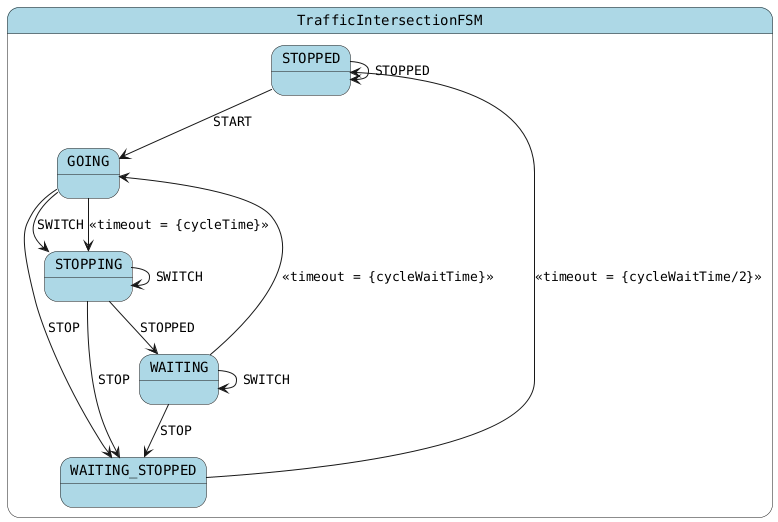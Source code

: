 @startuml
skinparam StateFontName Helvetica
skinparam defaultFontName Monospaced
skinparam state {
    BackgroundColor LightBlue
}
state TrafficIntersectionFSM {
STOPPED --> GOING : START
STOPPED --> STOPPED : STOPPED
GOING --> STOPPING : <<timeout = {cycleTime}>>
GOING --> STOPPING : SWITCH
GOING --> WAITING_STOPPED : STOP
STOPPING --> WAITING : STOPPED
STOPPING --> STOPPING : SWITCH
STOPPING --> WAITING_STOPPED : STOP
WAITING --> GOING : <<timeout = {cycleWaitTime}>>
WAITING --> WAITING : SWITCH
WAITING --> WAITING_STOPPED : STOP
WAITING_STOPPED --> STOPPED : <<timeout = {cycleWaitTime/2}>>
}
@enduml
